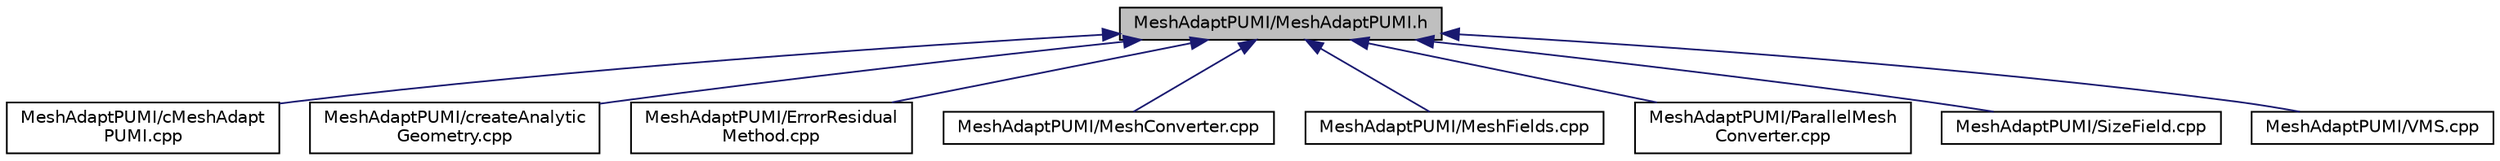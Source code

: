 digraph "MeshAdaptPUMI/MeshAdaptPUMI.h"
{
 // LATEX_PDF_SIZE
  edge [fontname="Helvetica",fontsize="10",labelfontname="Helvetica",labelfontsize="10"];
  node [fontname="Helvetica",fontsize="10",shape=record];
  Node1 [label="MeshAdaptPUMI/MeshAdaptPUMI.h",height=0.2,width=0.4,color="black", fillcolor="grey75", style="filled", fontcolor="black",tooltip=" "];
  Node1 -> Node2 [dir="back",color="midnightblue",fontsize="10",style="solid",fontname="Helvetica"];
  Node2 [label="MeshAdaptPUMI/cMeshAdapt\lPUMI.cpp",height=0.2,width=0.4,color="black", fillcolor="white", style="filled",URL="$cMeshAdaptPUMI_8cpp.html",tooltip=" "];
  Node1 -> Node3 [dir="back",color="midnightblue",fontsize="10",style="solid",fontname="Helvetica"];
  Node3 [label="MeshAdaptPUMI/createAnalytic\lGeometry.cpp",height=0.2,width=0.4,color="black", fillcolor="white", style="filled",URL="$createAnalyticGeometry_8cpp.html",tooltip=" "];
  Node1 -> Node4 [dir="back",color="midnightblue",fontsize="10",style="solid",fontname="Helvetica"];
  Node4 [label="MeshAdaptPUMI/ErrorResidual\lMethod.cpp",height=0.2,width=0.4,color="black", fillcolor="white", style="filled",URL="$ErrorResidualMethod_8cpp.html",tooltip=" "];
  Node1 -> Node5 [dir="back",color="midnightblue",fontsize="10",style="solid",fontname="Helvetica"];
  Node5 [label="MeshAdaptPUMI/MeshConverter.cpp",height=0.2,width=0.4,color="black", fillcolor="white", style="filled",URL="$MeshConverter_8cpp.html",tooltip=" "];
  Node1 -> Node6 [dir="back",color="midnightblue",fontsize="10",style="solid",fontname="Helvetica"];
  Node6 [label="MeshAdaptPUMI/MeshFields.cpp",height=0.2,width=0.4,color="black", fillcolor="white", style="filled",URL="$MeshFields_8cpp.html",tooltip=" "];
  Node1 -> Node7 [dir="back",color="midnightblue",fontsize="10",style="solid",fontname="Helvetica"];
  Node7 [label="MeshAdaptPUMI/ParallelMesh\lConverter.cpp",height=0.2,width=0.4,color="black", fillcolor="white", style="filled",URL="$ParallelMeshConverter_8cpp.html",tooltip=" "];
  Node1 -> Node8 [dir="back",color="midnightblue",fontsize="10",style="solid",fontname="Helvetica"];
  Node8 [label="MeshAdaptPUMI/SizeField.cpp",height=0.2,width=0.4,color="black", fillcolor="white", style="filled",URL="$SizeField_8cpp.html",tooltip=" "];
  Node1 -> Node9 [dir="back",color="midnightblue",fontsize="10",style="solid",fontname="Helvetica"];
  Node9 [label="MeshAdaptPUMI/VMS.cpp",height=0.2,width=0.4,color="black", fillcolor="white", style="filled",URL="$VMS_8cpp.html",tooltip=" "];
}
